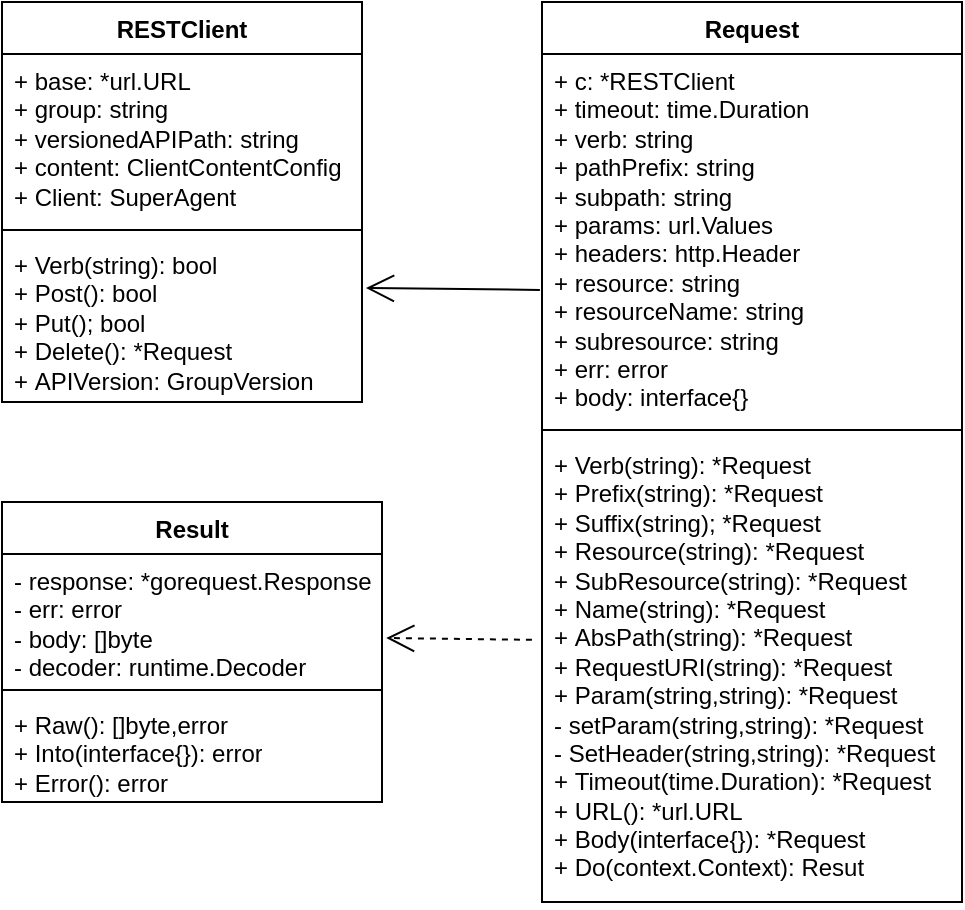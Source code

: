 <mxfile version="24.0.3" type="github">
  <diagram id="C5RBs43oDa-KdzZeNtuy" name="Page-1">
    <mxGraphModel dx="1242" dy="786" grid="1" gridSize="10" guides="1" tooltips="1" connect="1" arrows="1" fold="1" page="1" pageScale="1" pageWidth="827" pageHeight="1169" math="0" shadow="0">
      <root>
        <mxCell id="WIyWlLk6GJQsqaUBKTNV-0" />
        <mxCell id="WIyWlLk6GJQsqaUBKTNV-1" parent="WIyWlLk6GJQsqaUBKTNV-0" />
        <mxCell id="enezpIt2n4ducNeP2M57-0" value="RESTClient" style="swimlane;fontStyle=1;align=center;verticalAlign=top;childLayout=stackLayout;horizontal=1;startSize=26;horizontalStack=0;resizeParent=1;resizeParentMax=0;resizeLast=0;collapsible=1;marginBottom=0;whiteSpace=wrap;html=1;" vertex="1" parent="WIyWlLk6GJQsqaUBKTNV-1">
          <mxGeometry x="160" y="350" width="180" height="200" as="geometry" />
        </mxCell>
        <mxCell id="enezpIt2n4ducNeP2M57-1" value="&lt;div&gt;+ base: *url.URL&lt;/div&gt;&lt;div&gt;&lt;span style=&quot;background-color: initial;&quot;&gt;+ group: string&lt;/span&gt;&lt;br&gt;&lt;/div&gt;&lt;div&gt;&lt;span style=&quot;background-color: initial;&quot;&gt;+ versionedAPIPath: string&lt;/span&gt;&lt;br&gt;&lt;/div&gt;&lt;div&gt;&lt;span style=&quot;background-color: initial;&quot;&gt;+ content: ClientContentConfig&lt;/span&gt;&lt;br&gt;&lt;/div&gt;&lt;div&gt;&lt;span style=&quot;white-space: normal;&quot;&gt;+ Client: SuperAgent&lt;/span&gt;&lt;/div&gt;" style="text;strokeColor=none;fillColor=none;align=left;verticalAlign=top;spacingLeft=4;spacingRight=4;overflow=hidden;rotatable=0;points=[[0,0.5],[1,0.5]];portConstraint=eastwest;whiteSpace=wrap;html=1;" vertex="1" parent="enezpIt2n4ducNeP2M57-0">
          <mxGeometry y="26" width="180" height="84" as="geometry" />
        </mxCell>
        <mxCell id="enezpIt2n4ducNeP2M57-2" value="" style="line;strokeWidth=1;fillColor=none;align=left;verticalAlign=middle;spacingTop=-1;spacingLeft=3;spacingRight=3;rotatable=0;labelPosition=right;points=[];portConstraint=eastwest;strokeColor=inherit;" vertex="1" parent="enezpIt2n4ducNeP2M57-0">
          <mxGeometry y="110" width="180" height="8" as="geometry" />
        </mxCell>
        <mxCell id="enezpIt2n4ducNeP2M57-3" value="+ Verb(string): bool&lt;div&gt;+ Post(): bool&lt;/div&gt;&lt;div&gt;+&amp;nbsp;Put(); bool&lt;/div&gt;&lt;div&gt;&lt;div&gt;+&amp;nbsp;Delete(): *Request&lt;/div&gt;&lt;/div&gt;&lt;div&gt;+&amp;nbsp;APIVersion: GroupVersion&lt;/div&gt;" style="text;strokeColor=none;fillColor=none;align=left;verticalAlign=top;spacingLeft=4;spacingRight=4;overflow=hidden;rotatable=0;points=[[0,0.5],[1,0.5]];portConstraint=eastwest;whiteSpace=wrap;html=1;" vertex="1" parent="enezpIt2n4ducNeP2M57-0">
          <mxGeometry y="118" width="180" height="82" as="geometry" />
        </mxCell>
        <mxCell id="enezpIt2n4ducNeP2M57-4" value="Request" style="swimlane;fontStyle=1;align=center;verticalAlign=top;childLayout=stackLayout;horizontal=1;startSize=26;horizontalStack=0;resizeParent=1;resizeParentMax=0;resizeLast=0;collapsible=1;marginBottom=0;whiteSpace=wrap;html=1;" vertex="1" parent="WIyWlLk6GJQsqaUBKTNV-1">
          <mxGeometry x="430" y="350" width="210" height="450" as="geometry" />
        </mxCell>
        <mxCell id="enezpIt2n4ducNeP2M57-5" value="&lt;div&gt;+ c: *RESTClient&lt;/div&gt;&lt;div&gt;&lt;span style=&quot;background-color: initial;&quot;&gt;+ timeout: time.Duration&lt;/span&gt;&lt;br&gt;&lt;/div&gt;&lt;div&gt;&lt;span style=&quot;background-color: initial;&quot;&gt;+ verb: string&lt;/span&gt;&lt;br&gt;&lt;/div&gt;&lt;div&gt;&lt;span style=&quot;white-space: normal;&quot;&gt;+ pathPrefix: string&lt;/span&gt;&lt;/div&gt;&lt;div&gt;&lt;span style=&quot;white-space: normal;&quot;&gt;+ subpath: string&lt;/span&gt;&lt;/div&gt;&lt;div&gt;&lt;span style=&quot;white-space: normal;&quot;&gt;+ params: url.Values&lt;/span&gt;&lt;/div&gt;&lt;div&gt;&lt;span style=&quot;white-space: normal;&quot;&gt;+ headers: http.Header&lt;/span&gt;&lt;/div&gt;&lt;div&gt;&lt;span style=&quot;background-color: initial;&quot;&gt;+ resource: string&lt;/span&gt;&lt;br&gt;&lt;/div&gt;&lt;div&gt;&lt;span style=&quot;white-space: normal;&quot;&gt;+ resourceName: string&lt;/span&gt;&lt;/div&gt;&lt;div&gt;&lt;span style=&quot;white-space: normal;&quot;&gt;+ subresource: string&lt;/span&gt;&lt;/div&gt;&lt;div&gt;&lt;span style=&quot;background-color: initial;&quot;&gt;+ err: error&lt;/span&gt;&lt;br&gt;&lt;/div&gt;&lt;div&gt;&lt;span style=&quot;white-space: normal;&quot;&gt;+ body: interface{}&lt;/span&gt;&lt;/div&gt;" style="text;strokeColor=none;fillColor=none;align=left;verticalAlign=top;spacingLeft=4;spacingRight=4;overflow=hidden;rotatable=0;points=[[0,0.5],[1,0.5]];portConstraint=eastwest;whiteSpace=wrap;html=1;" vertex="1" parent="enezpIt2n4ducNeP2M57-4">
          <mxGeometry y="26" width="210" height="184" as="geometry" />
        </mxCell>
        <mxCell id="enezpIt2n4ducNeP2M57-6" value="" style="line;strokeWidth=1;fillColor=none;align=left;verticalAlign=middle;spacingTop=-1;spacingLeft=3;spacingRight=3;rotatable=0;labelPosition=right;points=[];portConstraint=eastwest;strokeColor=inherit;" vertex="1" parent="enezpIt2n4ducNeP2M57-4">
          <mxGeometry y="210" width="210" height="8" as="geometry" />
        </mxCell>
        <mxCell id="enezpIt2n4ducNeP2M57-7" value="+ Verb(string): *Request&lt;div&gt;+ Prefix(&lt;span style=&quot;background-color: initial;&quot;&gt;string&lt;/span&gt;&lt;span style=&quot;background-color: initial;&quot;&gt;):&amp;nbsp;&lt;/span&gt;&lt;span style=&quot;background-color: initial;&quot;&gt;*Request&lt;/span&gt;&lt;/div&gt;&lt;div&gt;+ Suffix(string); *Request&lt;/div&gt;&lt;div&gt;&lt;div&gt;+ Resource(string): *Request&lt;/div&gt;&lt;/div&gt;&lt;div&gt;+&amp;nbsp;SubResource(string): *Request&amp;nbsp;&lt;/div&gt;&lt;div&gt;+&amp;nbsp;Name(string): *Request&lt;/div&gt;&lt;div&gt;+&amp;nbsp;AbsPath(string): *Request&lt;/div&gt;&lt;div&gt;+&amp;nbsp;RequestURI(string): *Request&lt;/div&gt;&lt;div&gt;+&amp;nbsp;Param(string,string): *Request&lt;/div&gt;&lt;div&gt;- setParam(string,string): *Request&lt;/div&gt;&lt;div&gt;-&amp;nbsp;SetHeader(string,string): *Request&lt;/div&gt;&lt;div&gt;+&amp;nbsp;Timeout(time.Duration): *Request&lt;/div&gt;&lt;div&gt;+ URL(): *url.URL&lt;/div&gt;&lt;div&gt;+ Body(interface{}): *Request&lt;/div&gt;&lt;div&gt;+ Do(context.Context): Resut&lt;/div&gt;&lt;div&gt;&lt;br&gt;&lt;/div&gt;" style="text;strokeColor=none;fillColor=none;align=left;verticalAlign=top;spacingLeft=4;spacingRight=4;overflow=hidden;rotatable=0;points=[[0,0.5],[1,0.5]];portConstraint=eastwest;whiteSpace=wrap;html=1;" vertex="1" parent="enezpIt2n4ducNeP2M57-4">
          <mxGeometry y="218" width="210" height="232" as="geometry" />
        </mxCell>
        <mxCell id="enezpIt2n4ducNeP2M57-8" value="" style="endArrow=open;endFill=1;endSize=12;html=1;rounded=0;exitX=-0.005;exitY=0.641;exitDx=0;exitDy=0;exitPerimeter=0;entryX=1.011;entryY=0.305;entryDx=0;entryDy=0;entryPerimeter=0;" edge="1" parent="WIyWlLk6GJQsqaUBKTNV-1" source="enezpIt2n4ducNeP2M57-5" target="enezpIt2n4ducNeP2M57-3">
          <mxGeometry width="160" relative="1" as="geometry">
            <mxPoint x="330" y="560" as="sourcePoint" />
            <mxPoint x="490" y="560" as="targetPoint" />
          </mxGeometry>
        </mxCell>
        <mxCell id="enezpIt2n4ducNeP2M57-9" value="Result" style="swimlane;fontStyle=1;align=center;verticalAlign=top;childLayout=stackLayout;horizontal=1;startSize=26;horizontalStack=0;resizeParent=1;resizeParentMax=0;resizeLast=0;collapsible=1;marginBottom=0;whiteSpace=wrap;html=1;" vertex="1" parent="WIyWlLk6GJQsqaUBKTNV-1">
          <mxGeometry x="160" y="600" width="190" height="150" as="geometry" />
        </mxCell>
        <mxCell id="enezpIt2n4ducNeP2M57-10" value="&lt;div&gt;- response: *gorequest.Response&lt;/div&gt;&lt;div&gt;&lt;span style=&quot;white-space: normal;&quot;&gt;- err: error&lt;/span&gt;&lt;/div&gt;&lt;div&gt;&lt;span style=&quot;background-color: initial;&quot;&gt;- body: []byte&lt;/span&gt;&lt;/div&gt;&lt;div&gt;&lt;span style=&quot;white-space: normal;&quot;&gt;- decoder: runtime.Decoder&lt;/span&gt;&lt;/div&gt;" style="text;strokeColor=none;fillColor=none;align=left;verticalAlign=top;spacingLeft=4;spacingRight=4;overflow=hidden;rotatable=0;points=[[0,0.5],[1,0.5]];portConstraint=eastwest;whiteSpace=wrap;html=1;" vertex="1" parent="enezpIt2n4ducNeP2M57-9">
          <mxGeometry y="26" width="190" height="64" as="geometry" />
        </mxCell>
        <mxCell id="enezpIt2n4ducNeP2M57-11" value="" style="line;strokeWidth=1;fillColor=none;align=left;verticalAlign=middle;spacingTop=-1;spacingLeft=3;spacingRight=3;rotatable=0;labelPosition=right;points=[];portConstraint=eastwest;strokeColor=inherit;" vertex="1" parent="enezpIt2n4ducNeP2M57-9">
          <mxGeometry y="90" width="190" height="8" as="geometry" />
        </mxCell>
        <mxCell id="enezpIt2n4ducNeP2M57-12" value="+ Raw(): []byte,error&lt;div&gt;+ Into(interface{}): error&lt;/div&gt;&lt;div&gt;+&amp;nbsp;Error(): error&lt;/div&gt;&lt;div&gt;&lt;div&gt;&lt;br&gt;&lt;/div&gt;&lt;/div&gt;" style="text;strokeColor=none;fillColor=none;align=left;verticalAlign=top;spacingLeft=4;spacingRight=4;overflow=hidden;rotatable=0;points=[[0,0.5],[1,0.5]];portConstraint=eastwest;whiteSpace=wrap;html=1;" vertex="1" parent="enezpIt2n4ducNeP2M57-9">
          <mxGeometry y="98" width="190" height="52" as="geometry" />
        </mxCell>
        <mxCell id="enezpIt2n4ducNeP2M57-13" value="" style="endArrow=open;endSize=12;dashed=1;html=1;rounded=0;exitX=-0.024;exitY=0.435;exitDx=0;exitDy=0;exitPerimeter=0;entryX=1.011;entryY=0.656;entryDx=0;entryDy=0;entryPerimeter=0;" edge="1" parent="WIyWlLk6GJQsqaUBKTNV-1" source="enezpIt2n4ducNeP2M57-7" target="enezpIt2n4ducNeP2M57-10">
          <mxGeometry width="160" relative="1" as="geometry">
            <mxPoint x="330" y="560" as="sourcePoint" />
            <mxPoint x="490" y="560" as="targetPoint" />
          </mxGeometry>
        </mxCell>
      </root>
    </mxGraphModel>
  </diagram>
</mxfile>
